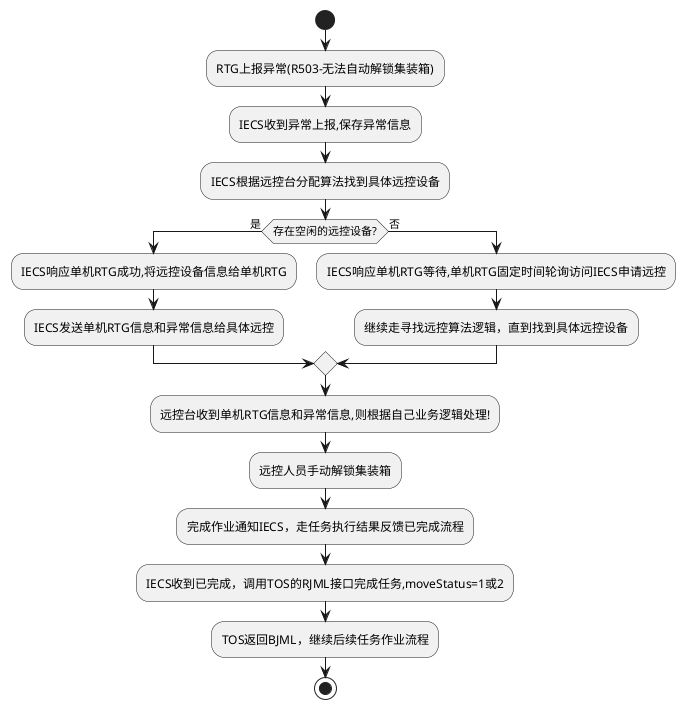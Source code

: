@startuml
start
:RTG上报异常(R503-无法自动解锁集装箱);
:IECS收到异常上报,保存异常信息;
:IECS根据远控台分配算法找到具体远控设备;
if (存在空闲的远控设备?) is (是) then
  :IECS响应单机RTG成功,将远控设备信息给单机RTG;
  :IECS发送单机RTG信息和异常信息给具体远控;
else (否)
  :IECS响应单机RTG等待,单机RTG固定时间轮询访问IECS申请远控;
  :继续走寻找远控算法逻辑，直到找到具体远控设备;
endif
:远控台收到单机RTG信息和异常信息,则根据自己业务逻辑处理!;
:远控人员手动解锁集装箱;
:完成作业通知IECS，走任务执行结果反馈已完成流程;
:IECS收到已完成，调用TOS的RJML接口完成任务,moveStatus=1或2;
:TOS返回BJML，继续后续任务作业流程;
stop
@enduml
